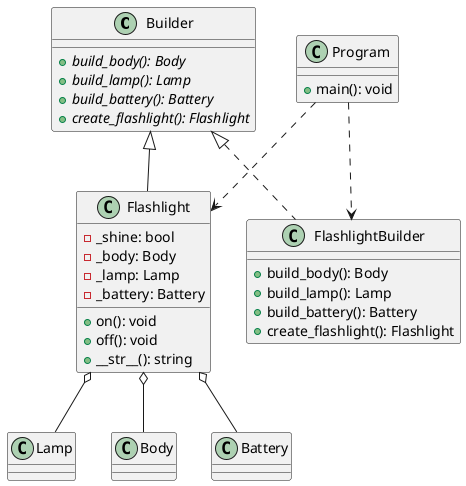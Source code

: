 @startuml

class Builder {
    {abstract} +build_body(): Body
    {abstract} +build_lamp(): Lamp
    {abstract} +build_battery(): Battery
    {abstract} +create_flashlight(): Flashlight
}

class Flashlight {
    -_shine: bool
    -_body: Body
    -_lamp: Lamp
    -_battery: Battery
    +on(): void
    +off(): void
    +__str__(): string
}

class Lamp {
}

class Body {
}

class Battery {
}

class FlashlightBuilder {
    +build_body(): Body
    +build_lamp(): Lamp
    +build_battery(): Battery
    +create_flashlight(): Flashlight
}

Builder <|.. FlashlightBuilder
Builder <|-- Flashlight

Flashlight o-- Lamp
Flashlight o-- Body
Flashlight o-- Battery

class Program {
    +main(): void
}

Program ..> FlashlightBuilder
Program ..> Flashlight

@enduml
